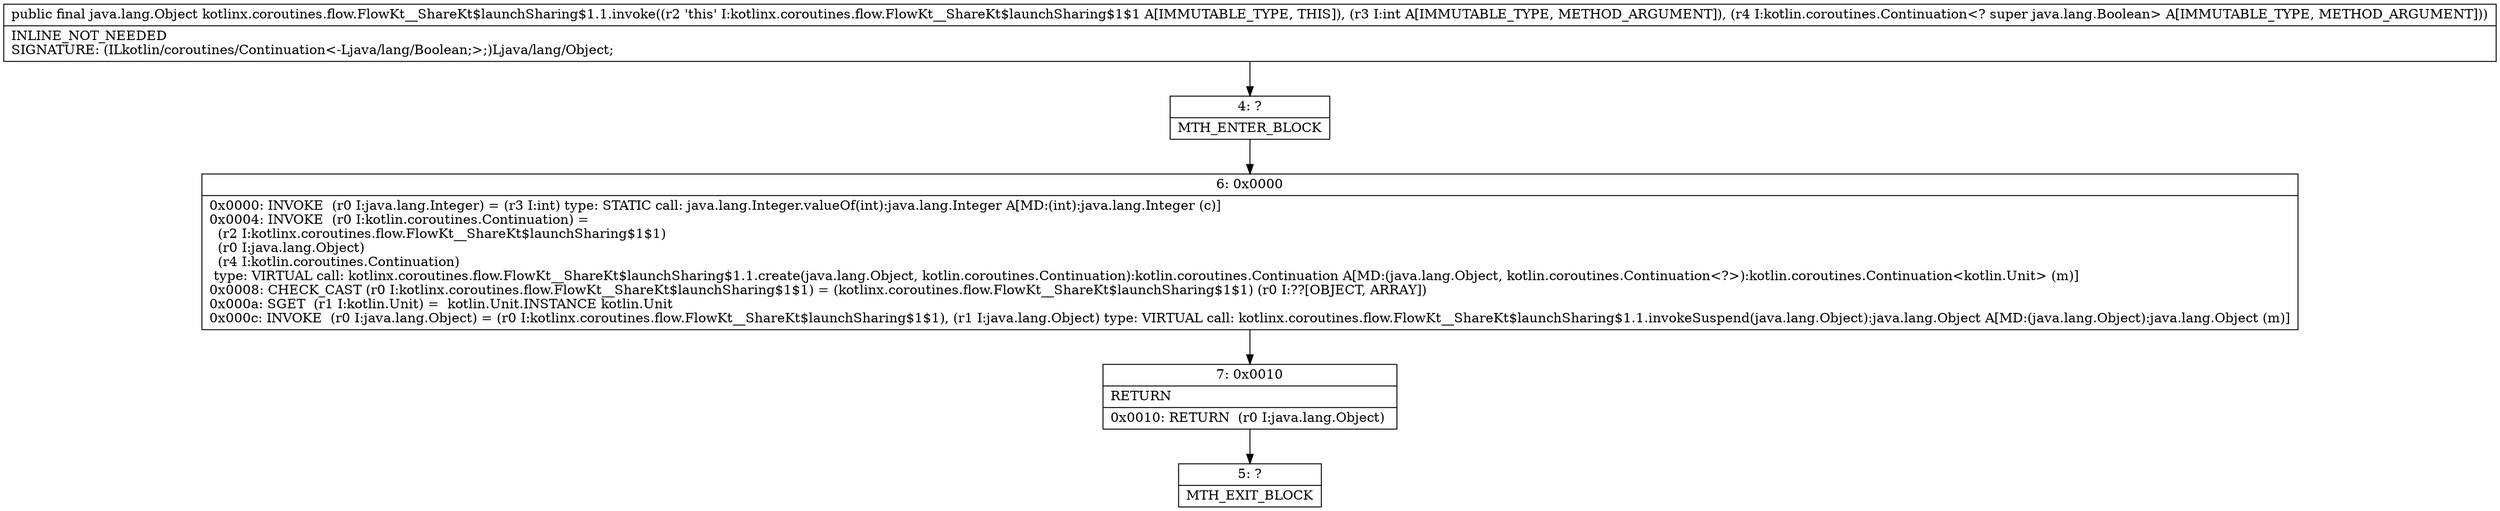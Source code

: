 digraph "CFG forkotlinx.coroutines.flow.FlowKt__ShareKt$launchSharing$1.1.invoke(ILkotlin\/coroutines\/Continuation;)Ljava\/lang\/Object;" {
Node_4 [shape=record,label="{4\:\ ?|MTH_ENTER_BLOCK\l}"];
Node_6 [shape=record,label="{6\:\ 0x0000|0x0000: INVOKE  (r0 I:java.lang.Integer) = (r3 I:int) type: STATIC call: java.lang.Integer.valueOf(int):java.lang.Integer A[MD:(int):java.lang.Integer (c)]\l0x0004: INVOKE  (r0 I:kotlin.coroutines.Continuation) = \l  (r2 I:kotlinx.coroutines.flow.FlowKt__ShareKt$launchSharing$1$1)\l  (r0 I:java.lang.Object)\l  (r4 I:kotlin.coroutines.Continuation)\l type: VIRTUAL call: kotlinx.coroutines.flow.FlowKt__ShareKt$launchSharing$1.1.create(java.lang.Object, kotlin.coroutines.Continuation):kotlin.coroutines.Continuation A[MD:(java.lang.Object, kotlin.coroutines.Continuation\<?\>):kotlin.coroutines.Continuation\<kotlin.Unit\> (m)]\l0x0008: CHECK_CAST (r0 I:kotlinx.coroutines.flow.FlowKt__ShareKt$launchSharing$1$1) = (kotlinx.coroutines.flow.FlowKt__ShareKt$launchSharing$1$1) (r0 I:??[OBJECT, ARRAY]) \l0x000a: SGET  (r1 I:kotlin.Unit) =  kotlin.Unit.INSTANCE kotlin.Unit \l0x000c: INVOKE  (r0 I:java.lang.Object) = (r0 I:kotlinx.coroutines.flow.FlowKt__ShareKt$launchSharing$1$1), (r1 I:java.lang.Object) type: VIRTUAL call: kotlinx.coroutines.flow.FlowKt__ShareKt$launchSharing$1.1.invokeSuspend(java.lang.Object):java.lang.Object A[MD:(java.lang.Object):java.lang.Object (m)]\l}"];
Node_7 [shape=record,label="{7\:\ 0x0010|RETURN\l|0x0010: RETURN  (r0 I:java.lang.Object) \l}"];
Node_5 [shape=record,label="{5\:\ ?|MTH_EXIT_BLOCK\l}"];
MethodNode[shape=record,label="{public final java.lang.Object kotlinx.coroutines.flow.FlowKt__ShareKt$launchSharing$1.1.invoke((r2 'this' I:kotlinx.coroutines.flow.FlowKt__ShareKt$launchSharing$1$1 A[IMMUTABLE_TYPE, THIS]), (r3 I:int A[IMMUTABLE_TYPE, METHOD_ARGUMENT]), (r4 I:kotlin.coroutines.Continuation\<? super java.lang.Boolean\> A[IMMUTABLE_TYPE, METHOD_ARGUMENT]))  | INLINE_NOT_NEEDED\lSIGNATURE: (ILkotlin\/coroutines\/Continuation\<\-Ljava\/lang\/Boolean;\>;)Ljava\/lang\/Object;\l}"];
MethodNode -> Node_4;Node_4 -> Node_6;
Node_6 -> Node_7;
Node_7 -> Node_5;
}

